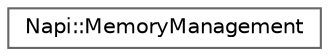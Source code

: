 digraph "Graphical Class Hierarchy"
{
 // LATEX_PDF_SIZE
  bgcolor="transparent";
  edge [fontname=Helvetica,fontsize=10,labelfontname=Helvetica,labelfontsize=10];
  node [fontname=Helvetica,fontsize=10,shape=box,height=0.2,width=0.4];
  rankdir="LR";
  Node0 [id="Node000000",label="Napi::MemoryManagement",height=0.2,width=0.4,color="grey40", fillcolor="white", style="filled",URL="$class_napi_1_1_memory_management.html",tooltip=" "];
}
